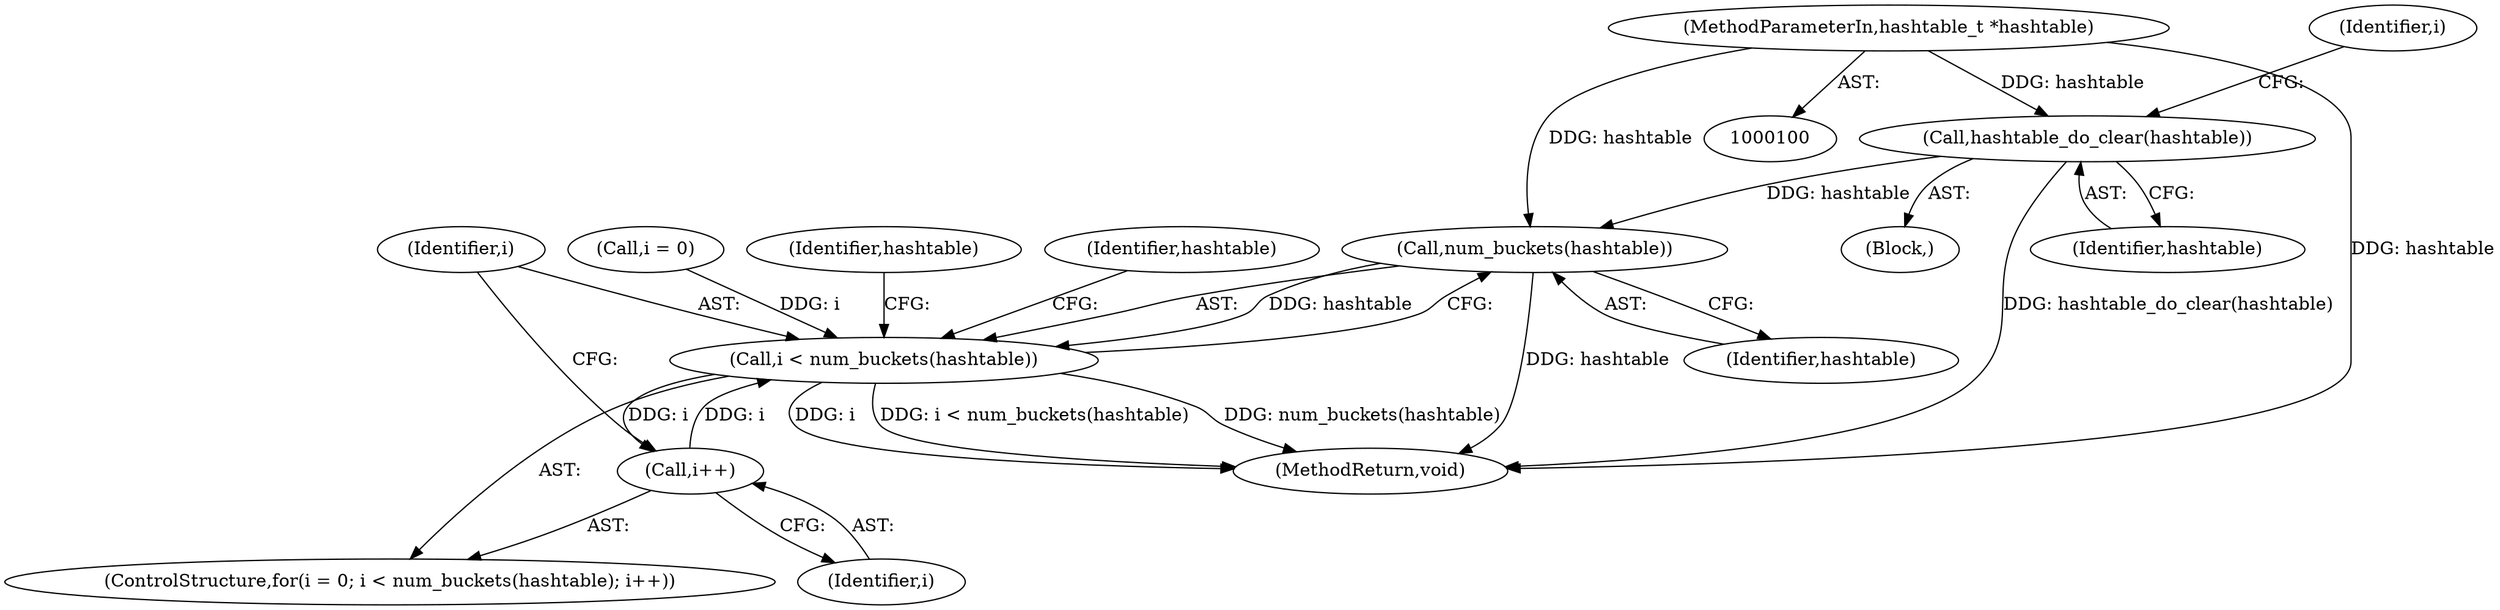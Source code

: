digraph "0_jansson_8f80c2d83808150724d31793e6ade92749b1faa4_0@pointer" {
"1000101" [label="(MethodParameterIn,hashtable_t *hashtable)"];
"1000104" [label="(Call,hashtable_do_clear(hashtable))"];
"1000112" [label="(Call,num_buckets(hashtable))"];
"1000110" [label="(Call,i < num_buckets(hashtable))"];
"1000114" [label="(Call,i++)"];
"1000108" [label="(Identifier,i)"];
"1000140" [label="(Identifier,hashtable)"];
"1000121" [label="(Identifier,hashtable)"];
"1000115" [label="(Identifier,i)"];
"1000104" [label="(Call,hashtable_do_clear(hashtable))"];
"1000112" [label="(Call,num_buckets(hashtable))"];
"1000110" [label="(Call,i < num_buckets(hashtable))"];
"1000114" [label="(Call,i++)"];
"1000102" [label="(Block,)"];
"1000101" [label="(MethodParameterIn,hashtable_t *hashtable)"];
"1000111" [label="(Identifier,i)"];
"1000113" [label="(Identifier,hashtable)"];
"1000147" [label="(MethodReturn,void)"];
"1000105" [label="(Identifier,hashtable)"];
"1000106" [label="(ControlStructure,for(i = 0; i < num_buckets(hashtable); i++))"];
"1000107" [label="(Call,i = 0)"];
"1000101" -> "1000100"  [label="AST: "];
"1000101" -> "1000147"  [label="DDG: hashtable"];
"1000101" -> "1000104"  [label="DDG: hashtable"];
"1000101" -> "1000112"  [label="DDG: hashtable"];
"1000104" -> "1000102"  [label="AST: "];
"1000104" -> "1000105"  [label="CFG: "];
"1000105" -> "1000104"  [label="AST: "];
"1000108" -> "1000104"  [label="CFG: "];
"1000104" -> "1000147"  [label="DDG: hashtable_do_clear(hashtable)"];
"1000104" -> "1000112"  [label="DDG: hashtable"];
"1000112" -> "1000110"  [label="AST: "];
"1000112" -> "1000113"  [label="CFG: "];
"1000113" -> "1000112"  [label="AST: "];
"1000110" -> "1000112"  [label="CFG: "];
"1000112" -> "1000147"  [label="DDG: hashtable"];
"1000112" -> "1000110"  [label="DDG: hashtable"];
"1000110" -> "1000106"  [label="AST: "];
"1000111" -> "1000110"  [label="AST: "];
"1000121" -> "1000110"  [label="CFG: "];
"1000140" -> "1000110"  [label="CFG: "];
"1000110" -> "1000147"  [label="DDG: num_buckets(hashtable)"];
"1000110" -> "1000147"  [label="DDG: i"];
"1000110" -> "1000147"  [label="DDG: i < num_buckets(hashtable)"];
"1000107" -> "1000110"  [label="DDG: i"];
"1000114" -> "1000110"  [label="DDG: i"];
"1000110" -> "1000114"  [label="DDG: i"];
"1000114" -> "1000106"  [label="AST: "];
"1000114" -> "1000115"  [label="CFG: "];
"1000115" -> "1000114"  [label="AST: "];
"1000111" -> "1000114"  [label="CFG: "];
}
